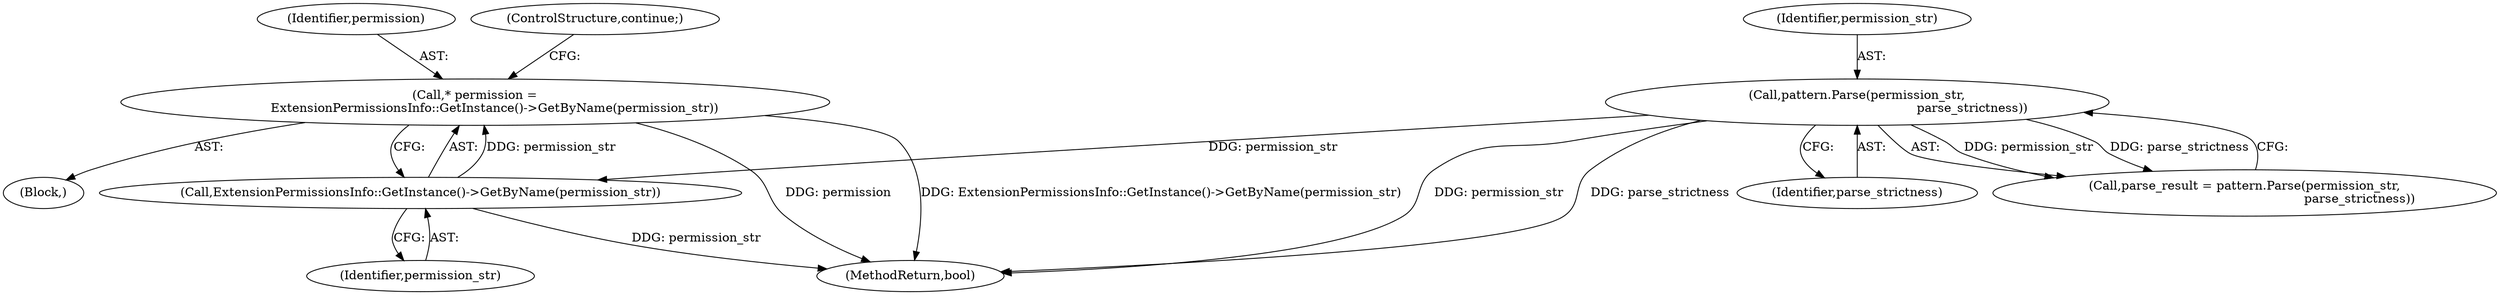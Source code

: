 digraph "0_Chrome_c63f2b7fe4fe2977f858a8e36d5f48db17eff2e7_30@pointer" {
"1001407" [label="(Call,* permission =\n          ExtensionPermissionsInfo::GetInstance()->GetByName(permission_str))"];
"1001409" [label="(Call,ExtensionPermissionsInfo::GetInstance()->GetByName(permission_str))"];
"1001475" [label="(Call,pattern.Parse(permission_str,\n                                                           parse_strictness))"];
"1001477" [label="(Identifier,parse_strictness)"];
"1001410" [label="(Identifier,permission_str)"];
"1001475" [label="(Call,pattern.Parse(permission_str,\n                                                           parse_strictness))"];
"1001476" [label="(Identifier,permission_str)"];
"1001408" [label="(Identifier,permission)"];
"1001473" [label="(Call,parse_result = pattern.Parse(permission_str,\n                                                           parse_strictness))"];
"1001388" [label="(Block,)"];
"1002360" [label="(MethodReturn,bool)"];
"1001407" [label="(Call,* permission =\n          ExtensionPermissionsInfo::GetInstance()->GetByName(permission_str))"];
"1001412" [label="(ControlStructure,continue;)"];
"1001409" [label="(Call,ExtensionPermissionsInfo::GetInstance()->GetByName(permission_str))"];
"1001407" -> "1001388"  [label="AST: "];
"1001407" -> "1001409"  [label="CFG: "];
"1001408" -> "1001407"  [label="AST: "];
"1001409" -> "1001407"  [label="AST: "];
"1001412" -> "1001407"  [label="CFG: "];
"1001407" -> "1002360"  [label="DDG: permission"];
"1001407" -> "1002360"  [label="DDG: ExtensionPermissionsInfo::GetInstance()->GetByName(permission_str)"];
"1001409" -> "1001407"  [label="DDG: permission_str"];
"1001409" -> "1001410"  [label="CFG: "];
"1001410" -> "1001409"  [label="AST: "];
"1001409" -> "1002360"  [label="DDG: permission_str"];
"1001475" -> "1001409"  [label="DDG: permission_str"];
"1001475" -> "1001473"  [label="AST: "];
"1001475" -> "1001477"  [label="CFG: "];
"1001476" -> "1001475"  [label="AST: "];
"1001477" -> "1001475"  [label="AST: "];
"1001473" -> "1001475"  [label="CFG: "];
"1001475" -> "1002360"  [label="DDG: permission_str"];
"1001475" -> "1002360"  [label="DDG: parse_strictness"];
"1001475" -> "1001473"  [label="DDG: permission_str"];
"1001475" -> "1001473"  [label="DDG: parse_strictness"];
}
